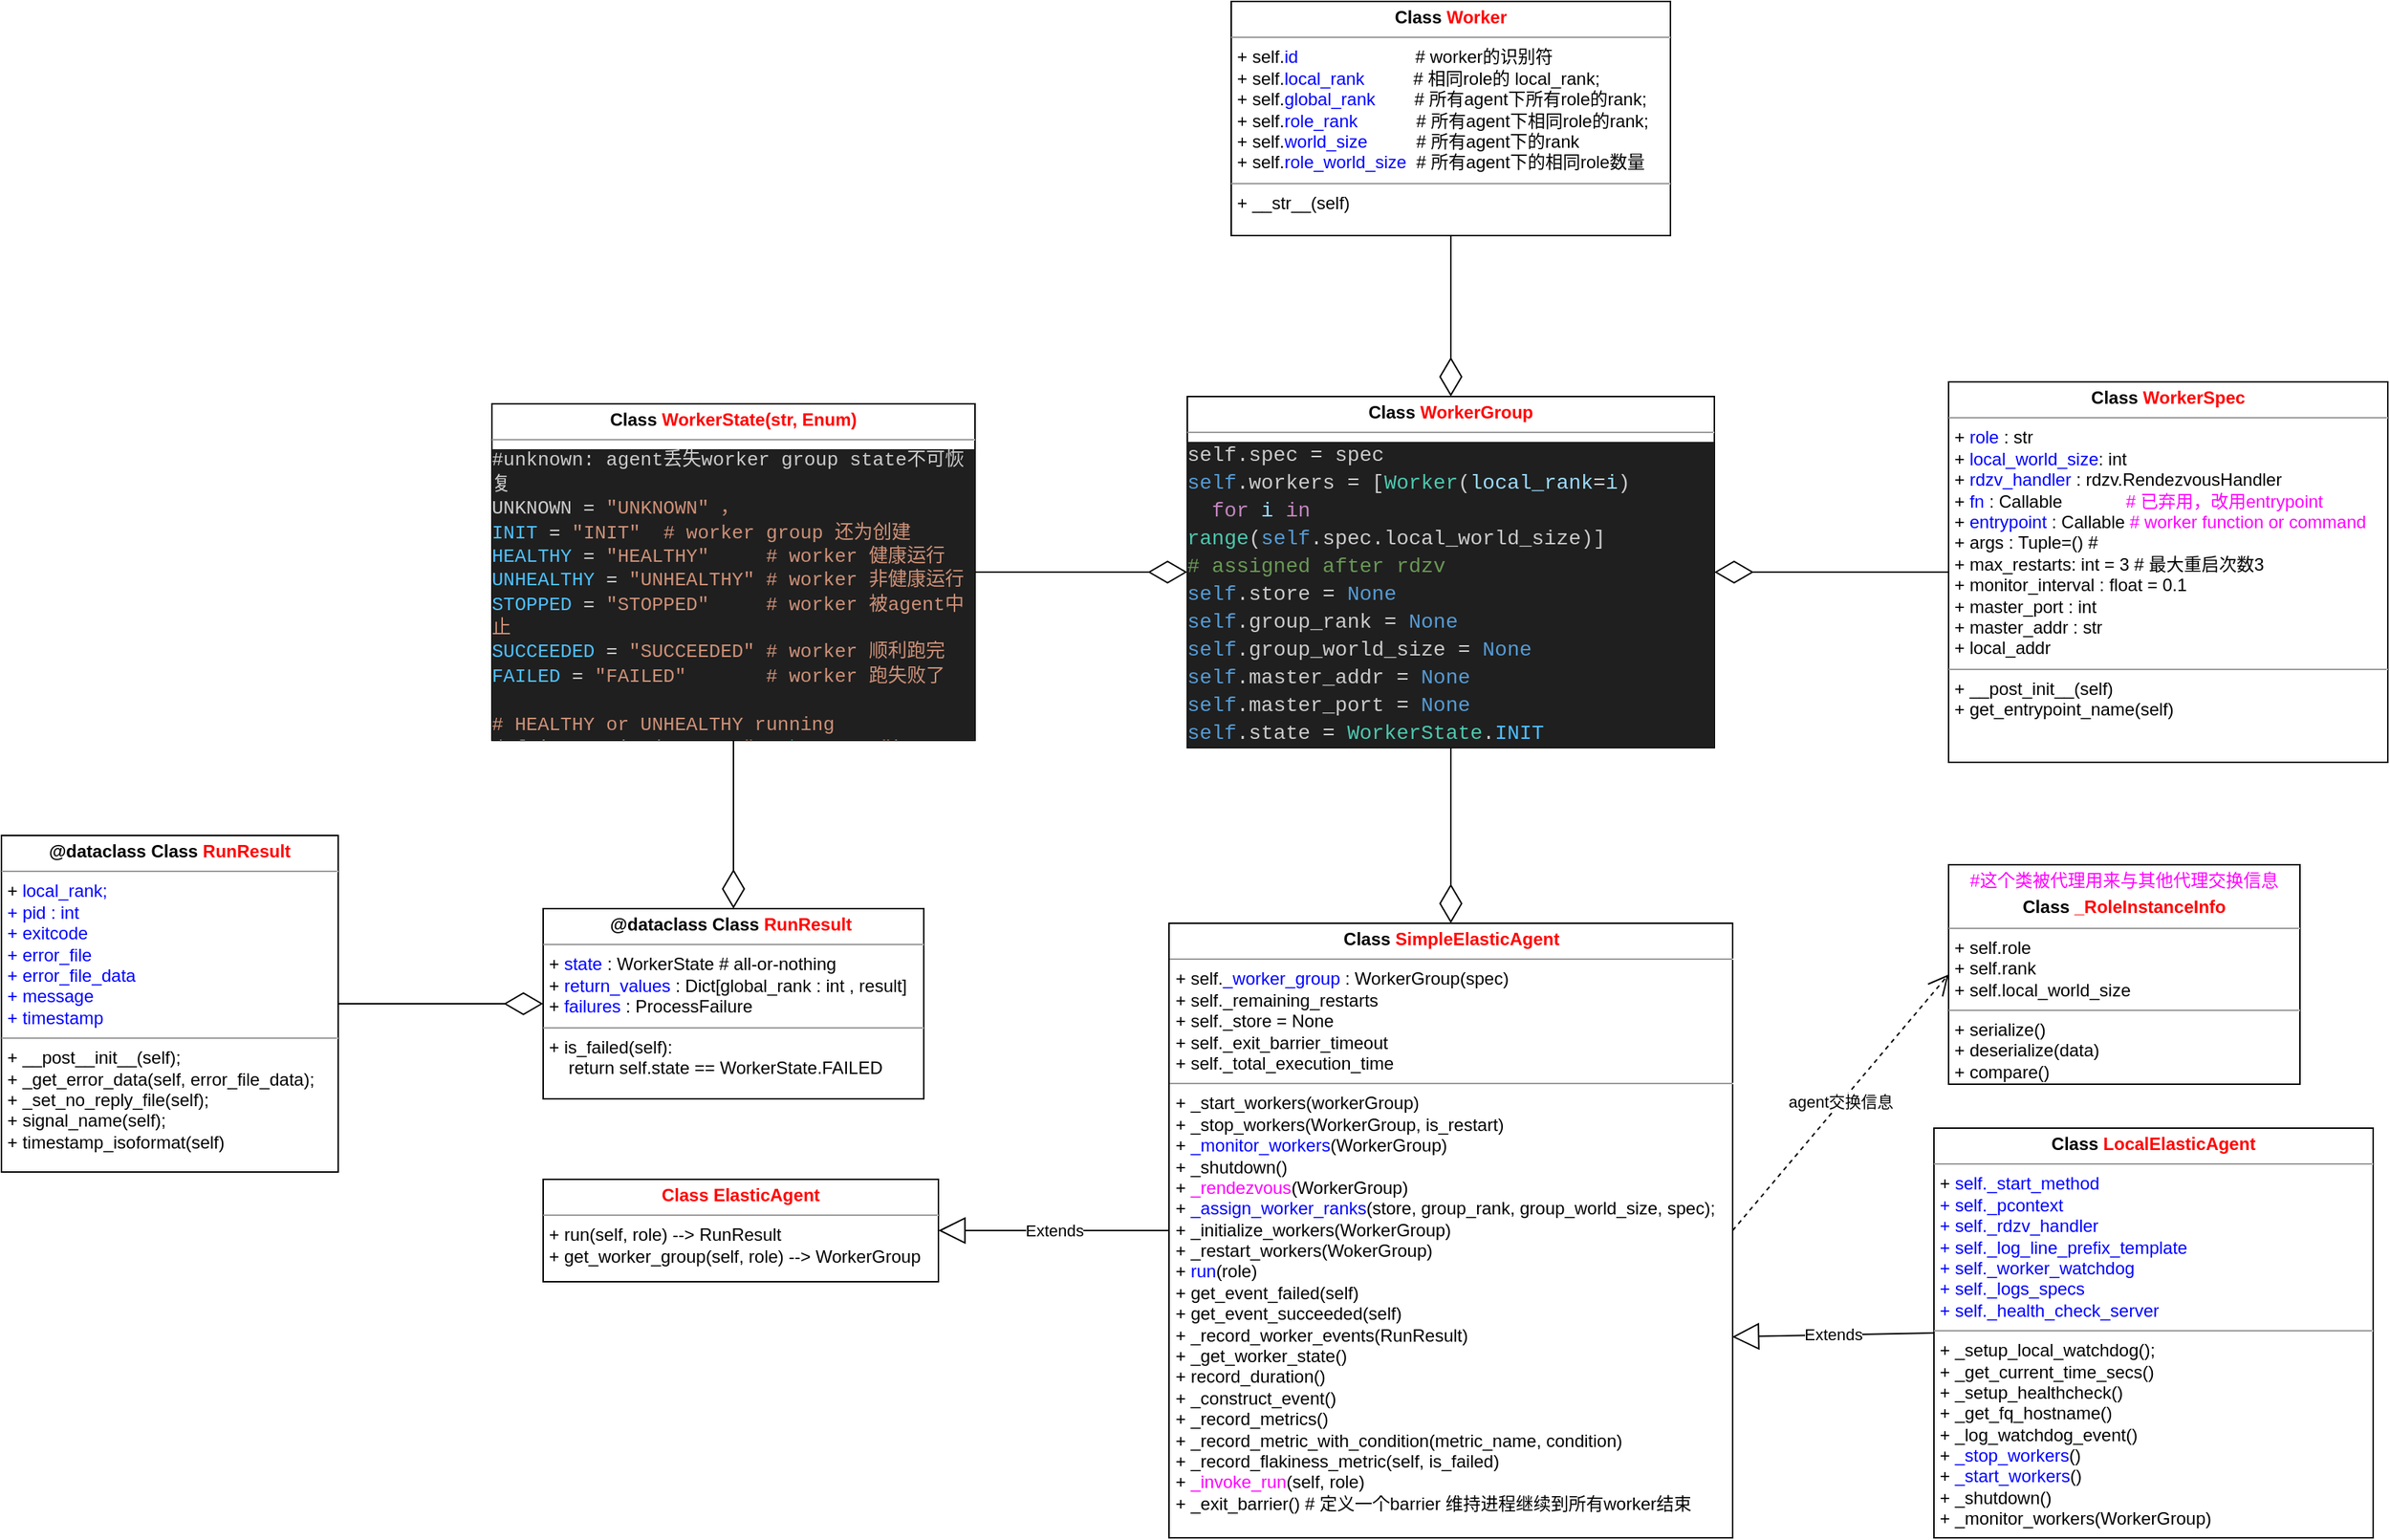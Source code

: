 <mxfile version="24.2.5" type="device">
  <diagram id="C5RBs43oDa-KdzZeNtuy" name="Page-1">
    <mxGraphModel dx="3694" dy="1100" grid="1" gridSize="10" guides="1" tooltips="1" connect="1" arrows="1" fold="1" page="1" pageScale="1" pageWidth="827" pageHeight="1169" math="0" shadow="0">
      <root>
        <mxCell id="WIyWlLk6GJQsqaUBKTNV-0" />
        <mxCell id="WIyWlLk6GJQsqaUBKTNV-1" parent="WIyWlLk6GJQsqaUBKTNV-0" />
        <mxCell id="KXYNyRjNfgEur0vX5rKK-0" value="&lt;p style=&quot;margin:0px;margin-top:4px;text-align:center;&quot;&gt;&lt;b&gt;Class &lt;font color=&quot;#ff0000&quot;&gt;Worker&lt;/font&gt;&lt;/b&gt;&lt;/p&gt;&lt;hr size=&quot;1&quot;&gt;&lt;p style=&quot;margin:0px;margin-left:4px;&quot;&gt;+ self.&lt;font color=&quot;#0000ff&quot;&gt;id&amp;nbsp; &amp;nbsp; &amp;nbsp; &amp;nbsp; &amp;nbsp; &amp;nbsp; &amp;nbsp; &amp;nbsp;&amp;nbsp;&lt;/font&gt;&amp;nbsp; &amp;nbsp; &amp;nbsp; &amp;nbsp; # worker的识别符&lt;/p&gt;&lt;p style=&quot;margin:0px;margin-left:4px;&quot;&gt;+ self.&lt;font color=&quot;#0000ff&quot;&gt;local_rank&amp;nbsp; &amp;nbsp; &amp;nbsp; &amp;nbsp; &amp;nbsp;&amp;nbsp;&lt;/font&gt;# 相同role的 local_rank;&lt;/p&gt;&lt;p style=&quot;margin:0px;margin-left:4px;&quot;&gt;+ self.&lt;font color=&quot;#0000ff&quot;&gt;global_rank&lt;/font&gt;&amp;nbsp; &amp;nbsp; &amp;nbsp; &amp;nbsp; # 所有agent下所有role的rank;&lt;/p&gt;&lt;p style=&quot;margin:0px;margin-left:4px;&quot;&gt;+ self.&lt;font color=&quot;#0000ff&quot;&gt;role_rank&amp;nbsp; &amp;nbsp; &amp;nbsp; &amp;nbsp; &amp;nbsp; &amp;nbsp;&amp;nbsp;&lt;/font&gt;# 所有agent下相同role的rank;&lt;/p&gt;&lt;p style=&quot;margin:0px;margin-left:4px;&quot;&gt;+ self.&lt;font color=&quot;#0000ff&quot;&gt;world_size&amp;nbsp; &amp;nbsp; &amp;nbsp; &amp;nbsp; &amp;nbsp;&amp;nbsp;&lt;/font&gt;# 所有agent下的rank&lt;/p&gt;&lt;p style=&quot;margin:0px;margin-left:4px;&quot;&gt;+ self.&lt;font color=&quot;#0000ff&quot;&gt;role_world_size&amp;nbsp;&amp;nbsp;&lt;/font&gt;# 所有agent下的相同role数量&lt;/p&gt;&lt;hr size=&quot;1&quot;&gt;&lt;p style=&quot;margin:0px;margin-left:4px;&quot;&gt;+ __str__(self)&lt;/p&gt;&lt;p style=&quot;margin:0px;margin-left:4px;&quot;&gt;&lt;/p&gt;" style="verticalAlign=top;align=left;overflow=fill;html=1;whiteSpace=wrap;" vertex="1" parent="WIyWlLk6GJQsqaUBKTNV-1">
          <mxGeometry x="-30" y="30" width="300" height="160" as="geometry" />
        </mxCell>
        <mxCell id="KXYNyRjNfgEur0vX5rKK-1" value="&lt;p style=&quot;margin:0px;margin-top:4px;text-align:center;&quot;&gt;&lt;b&gt;Class &lt;font color=&quot;#ff0000&quot;&gt;WorkerSpec&lt;/font&gt;&lt;/b&gt;&lt;/p&gt;&lt;hr size=&quot;1&quot;&gt;&lt;p style=&quot;margin:0px;margin-left:4px;&quot;&gt;+ &lt;font color=&quot;#0000ff&quot;&gt;role &lt;/font&gt;: str&lt;br&gt;&lt;/p&gt;&lt;p style=&quot;margin:0px;margin-left:4px;&quot;&gt;+ &lt;font color=&quot;#0000ff&quot;&gt;local_world_size&lt;/font&gt;: int&lt;/p&gt;&lt;p style=&quot;margin:0px;margin-left:4px;&quot;&gt;+ &lt;font color=&quot;#0000ff&quot;&gt;rdzv_handler &lt;/font&gt;: rdzv.RendezvousHandler&lt;/p&gt;&lt;p style=&quot;margin:0px;margin-left:4px;&quot;&gt;+ &lt;font color=&quot;#0000ff&quot;&gt;fn &lt;/font&gt;: Callable&amp;nbsp; &amp;nbsp; &amp;nbsp; &amp;nbsp; &amp;nbsp; &amp;nbsp; &amp;nbsp;&lt;font color=&quot;#ff00ff&quot;&gt;# 已弃用，改用entrypoint&lt;/font&gt;&lt;/p&gt;&lt;p style=&quot;margin:0px;margin-left:4px;&quot;&gt;+ &lt;font color=&quot;#0000ff&quot;&gt;entrypoint &lt;/font&gt;: Callable &lt;font color=&quot;#ff00ff&quot;&gt;# worker function or command&lt;/font&gt;&lt;/p&gt;&lt;p style=&quot;margin:0px;margin-left:4px;&quot;&gt;+ args : Tuple=() #&amp;nbsp;&lt;/p&gt;&lt;p style=&quot;margin:0px;margin-left:4px;&quot;&gt;+ max_restarts: int = 3 # 最大重启次数3&lt;/p&gt;&lt;p style=&quot;margin:0px;margin-left:4px;&quot;&gt;+ monitor_interval : float = 0.1&lt;/p&gt;&lt;p style=&quot;margin:0px;margin-left:4px;&quot;&gt;+ master_port : int&amp;nbsp;&lt;/p&gt;&lt;p style=&quot;margin:0px;margin-left:4px;&quot;&gt;+ master_addr : str&lt;/p&gt;&lt;p style=&quot;margin:0px;margin-left:4px;&quot;&gt;+ local_addr&lt;/p&gt;&lt;hr size=&quot;1&quot;&gt;&lt;p style=&quot;margin:0px;margin-left:4px;&quot;&gt;+ __post_init__(self)&lt;/p&gt;&lt;p style=&quot;margin:0px;margin-left:4px;&quot;&gt;+ get_entrypoint_name(self)&lt;/p&gt;&lt;p style=&quot;margin:0px;margin-left:4px;&quot;&gt;&lt;/p&gt;" style="verticalAlign=top;align=left;overflow=fill;html=1;whiteSpace=wrap;" vertex="1" parent="WIyWlLk6GJQsqaUBKTNV-1">
          <mxGeometry x="460" y="290" width="300" height="260" as="geometry" />
        </mxCell>
        <mxCell id="KXYNyRjNfgEur0vX5rKK-2" value="&lt;p style=&quot;margin:0px;margin-top:4px;text-align:center;&quot;&gt;&lt;b&gt;Class &lt;font color=&quot;#ff0000&quot;&gt;WorkerState(str, Enum)&lt;/font&gt;&lt;/b&gt;&lt;/p&gt;&lt;hr size=&quot;1&quot;&gt;&lt;div style=&quot;color: rgb(204, 204, 204); background-color: rgb(31, 31, 31); font-family: Consolas, &amp;quot;Courier New&amp;quot;, monospace; font-size: 13px; line-height: 126%;&quot;&gt;&lt;div style=&quot;line-height: 126%;&quot;&gt;#unknown: agent丢失worker group state不可恢复&lt;/div&gt;&lt;div style=&quot;line-height: 126%;&quot;&gt;UNKNOWN &lt;span style=&quot;color: #d4d4d4;&quot;&gt;=&lt;/span&gt; &lt;span style=&quot;color: #ce9178;&quot;&gt;&quot;UNKNOWN&quot; ，&amp;nbsp;&lt;/span&gt;&lt;/div&gt;&lt;div style=&quot;line-height: 126%;&quot;&gt;&lt;span style=&quot;color: #4fc1ff;&quot;&gt;INIT&lt;/span&gt; &lt;span style=&quot;color: #d4d4d4;&quot;&gt;=&lt;/span&gt; &lt;span style=&quot;color: #ce9178;&quot;&gt;&quot;INIT&quot;&amp;nbsp; # worker group 还为创建&lt;/span&gt;&lt;/div&gt;&lt;div style=&quot;line-height: 126%;&quot;&gt;&lt;span style=&quot;color: #4fc1ff;&quot;&gt;HEALTHY&lt;/span&gt; &lt;span style=&quot;color: #d4d4d4;&quot;&gt;=&lt;/span&gt; &lt;span style=&quot;color: #ce9178;&quot;&gt;&quot;HEALTHY&quot;&amp;nbsp; &amp;nbsp; &amp;nbsp;# worker 健康运行&lt;/span&gt;&lt;/div&gt;&lt;div style=&quot;line-height: 126%;&quot;&gt;&lt;/div&gt;&lt;div style=&quot;line-height: 126%;&quot;&gt;&lt;span style=&quot;color: #4fc1ff;&quot;&gt;UNHEALTHY&lt;/span&gt; &lt;span style=&quot;color: #d4d4d4;&quot;&gt;=&lt;/span&gt; &lt;span style=&quot;color: #ce9178;&quot;&gt;&quot;UNHEALTHY&quot; # worker 非健康运行&lt;/span&gt;&lt;/div&gt;&lt;div style=&quot;line-height: 126%;&quot;&gt;&lt;span style=&quot;color: #4fc1ff;&quot;&gt;STOPPED&lt;/span&gt; &lt;span style=&quot;color: #d4d4d4;&quot;&gt;=&lt;/span&gt; &lt;span style=&quot;color: #ce9178;&quot;&gt;&quot;STOPPED&quot;&amp;nbsp; &amp;nbsp; &amp;nbsp;# worker 被agent中止&lt;/span&gt;&lt;/div&gt;&lt;div style=&quot;line-height: 126%;&quot;&gt;&lt;span style=&quot;color: #4fc1ff;&quot;&gt;SUCCEEDED&lt;/span&gt; &lt;span style=&quot;color: #d4d4d4;&quot;&gt;=&lt;/span&gt; &lt;span style=&quot;color: #ce9178;&quot;&gt;&quot;SUCCEEDED&quot; # worker 顺利跑完&lt;/span&gt;&lt;/div&gt;&lt;div style=&quot;line-height: 126%;&quot;&gt;&lt;span style=&quot;color: #4fc1ff;&quot;&gt;FAILED&lt;/span&gt; &lt;span style=&quot;color: #d4d4d4;&quot;&gt;=&lt;/span&gt; &lt;span style=&quot;color: #ce9178;&quot;&gt;&quot;FAILED&quot;&amp;nbsp; &amp;nbsp; &amp;nbsp; &amp;nbsp;# worker 跑失败了&lt;/span&gt;&lt;/div&gt;&lt;div style=&quot;line-height: 126%;&quot;&gt;&lt;span style=&quot;color: #ce9178;&quot;&gt;&lt;br&gt;&lt;/span&gt;&lt;/div&gt;&lt;div style=&quot;line-height: 126%;&quot;&gt;&lt;span style=&quot;color: #ce9178;&quot;&gt;# HEALTHY or UNHEALTHY running&lt;/span&gt;&lt;/div&gt;&lt;div style=&quot;line-height: 126%;&quot;&gt;&lt;div style=&quot;line-height: 126%;&quot;&gt;def &lt;span style=&quot;color: #dcdcaa;&quot;&gt;is_running&lt;/span&gt;(&lt;span style=&quot;color: #9cdcfe;&quot;&gt;state&lt;/span&gt;: &lt;span style=&quot;color: #ce9178;&quot;&gt;&quot;&lt;/span&gt;&lt;span style=&quot;color: #4ec9b0;&quot;&gt;WorkerState&lt;/span&gt;&lt;span style=&quot;color: #ce9178;&quot;&gt;&quot;&lt;/span&gt;) :&amp;nbsp; &amp;nbsp;&lt;/div&gt;&lt;/div&gt;&lt;div style=&quot;line-height: 19px;&quot;&gt;&lt;/div&gt;&lt;/div&gt;&lt;p style=&quot;margin:0px;margin-left:4px;&quot;&gt;&lt;/p&gt;&lt;p style=&quot;margin:0px;margin-left:4px;&quot;&gt;&lt;/p&gt;" style="verticalAlign=top;align=left;overflow=fill;html=1;whiteSpace=wrap;" vertex="1" parent="WIyWlLk6GJQsqaUBKTNV-1">
          <mxGeometry x="-535" y="305" width="330" height="230" as="geometry" />
        </mxCell>
        <mxCell id="KXYNyRjNfgEur0vX5rKK-3" value="&lt;p style=&quot;margin:0px;margin-top:4px;text-align:center;&quot;&gt;&lt;b&gt;Class &lt;font color=&quot;#ff0000&quot;&gt;WorkerGroup&lt;/font&gt;&lt;/b&gt;&lt;/p&gt;&lt;hr size=&quot;1&quot;&gt;&lt;div style=&quot;color: rgb(204, 204, 204); background-color: rgb(31, 31, 31); font-family: Consolas, &amp;quot;Courier New&amp;quot;, monospace; font-size: 14px; line-height: 19px;&quot;&gt;&lt;div&gt;self.spec &lt;span style=&quot;color: #d4d4d4;&quot;&gt;=&lt;/span&gt; spec&lt;/div&gt;&lt;div&gt;&lt;span style=&quot;color: #569cd6;&quot;&gt;self&lt;/span&gt;.workers &lt;span style=&quot;color: #d4d4d4;&quot;&gt;=&lt;/span&gt; [&lt;span style=&quot;color: #4ec9b0;&quot;&gt;Worker&lt;/span&gt;(&lt;span style=&quot;color: #9cdcfe;&quot;&gt;local_rank&lt;/span&gt;&lt;span style=&quot;color: #d4d4d4;&quot;&gt;=&lt;/span&gt;&lt;span style=&quot;color: #9cdcfe;&quot;&gt;i&lt;/span&gt;)&amp;nbsp;&lt;/div&gt;&lt;div&gt;&lt;span style=&quot;color: #c586c0;&quot;&gt;&amp;nbsp; for&lt;/span&gt; &lt;span style=&quot;color: #9cdcfe;&quot;&gt;i&lt;/span&gt; &lt;span style=&quot;color: #c586c0;&quot;&gt;in&lt;/span&gt; &lt;span style=&quot;color: #4ec9b0;&quot;&gt;range&lt;/span&gt;(&lt;span style=&quot;color: #569cd6;&quot;&gt;self&lt;/span&gt;.spec.local_world_size)]&lt;/div&gt;&lt;div&gt;&lt;span style=&quot;color: #6a9955;&quot;&gt;# assigned after rdzv&lt;/span&gt;&lt;/div&gt;&lt;div&gt;&lt;span style=&quot;color: #569cd6;&quot;&gt;self&lt;/span&gt;.store &lt;span style=&quot;color: #d4d4d4;&quot;&gt;=&lt;/span&gt; &lt;span style=&quot;color: #569cd6;&quot;&gt;None&lt;/span&gt;&lt;/div&gt;&lt;div&gt;&lt;span style=&quot;color: #569cd6;&quot;&gt;self&lt;/span&gt;.group_rank &lt;span style=&quot;color: #d4d4d4;&quot;&gt;=&lt;/span&gt; &lt;span style=&quot;color: #569cd6;&quot;&gt;None&lt;/span&gt;&lt;/div&gt;&lt;div&gt;&lt;span style=&quot;color: #569cd6;&quot;&gt;self&lt;/span&gt;.group_world_size &lt;span style=&quot;color: #d4d4d4;&quot;&gt;=&lt;/span&gt; &lt;span style=&quot;color: #569cd6;&quot;&gt;None&lt;/span&gt;&lt;/div&gt;&lt;div&gt;&lt;span style=&quot;color: #569cd6;&quot;&gt;self&lt;/span&gt;.master_addr &lt;span style=&quot;color: #d4d4d4;&quot;&gt;=&lt;/span&gt; &lt;span style=&quot;color: #569cd6;&quot;&gt;None&lt;/span&gt;&lt;/div&gt;&lt;div&gt;&lt;span style=&quot;color: #569cd6;&quot;&gt;self&lt;/span&gt;.master_port &lt;span style=&quot;color: #d4d4d4;&quot;&gt;=&lt;/span&gt; &lt;span style=&quot;color: #569cd6;&quot;&gt;None&lt;/span&gt;&lt;/div&gt;&lt;div&gt;&lt;span style=&quot;color: #569cd6;&quot;&gt;self&lt;/span&gt;.state &lt;span style=&quot;color: #d4d4d4;&quot;&gt;=&lt;/span&gt; &lt;span style=&quot;color: #4ec9b0;&quot;&gt;WorkerState&lt;/span&gt;.&lt;span style=&quot;color: #4fc1ff;&quot;&gt;INIT&lt;/span&gt;&lt;/div&gt;&lt;/div&gt;&lt;p style=&quot;margin:0px;margin-left:4px;&quot;&gt;&lt;/p&gt;&lt;p style=&quot;margin:0px;margin-left:4px;&quot;&gt;&lt;/p&gt;" style="verticalAlign=top;align=left;overflow=fill;html=1;whiteSpace=wrap;" vertex="1" parent="WIyWlLk6GJQsqaUBKTNV-1">
          <mxGeometry x="-60" y="300" width="360" height="240" as="geometry" />
        </mxCell>
        <mxCell id="KXYNyRjNfgEur0vX5rKK-4" value="" style="endArrow=diamondThin;endFill=0;endSize=24;html=1;rounded=0;exitX=0;exitY=0.5;exitDx=0;exitDy=0;entryX=1;entryY=0.5;entryDx=0;entryDy=0;" edge="1" parent="WIyWlLk6GJQsqaUBKTNV-1" source="KXYNyRjNfgEur0vX5rKK-1" target="KXYNyRjNfgEur0vX5rKK-3">
          <mxGeometry width="160" relative="1" as="geometry">
            <mxPoint x="470" y="170" as="sourcePoint" />
            <mxPoint x="630" y="170" as="targetPoint" />
          </mxGeometry>
        </mxCell>
        <mxCell id="KXYNyRjNfgEur0vX5rKK-5" value="" style="endArrow=diamondThin;endFill=0;endSize=24;html=1;rounded=0;exitX=0.5;exitY=1;exitDx=0;exitDy=0;entryX=0.5;entryY=0;entryDx=0;entryDy=0;" edge="1" parent="WIyWlLk6GJQsqaUBKTNV-1" source="KXYNyRjNfgEur0vX5rKK-0" target="KXYNyRjNfgEur0vX5rKK-3">
          <mxGeometry width="160" relative="1" as="geometry">
            <mxPoint x="170" y="220" as="sourcePoint" />
            <mxPoint x="330" y="220" as="targetPoint" />
          </mxGeometry>
        </mxCell>
        <mxCell id="KXYNyRjNfgEur0vX5rKK-6" value="" style="endArrow=diamondThin;endFill=0;endSize=24;html=1;rounded=0;exitX=1;exitY=0.5;exitDx=0;exitDy=0;entryX=0;entryY=0.5;entryDx=0;entryDy=0;" edge="1" parent="WIyWlLk6GJQsqaUBKTNV-1" source="KXYNyRjNfgEur0vX5rKK-2" target="KXYNyRjNfgEur0vX5rKK-3">
          <mxGeometry width="160" relative="1" as="geometry">
            <mxPoint x="-210" y="450" as="sourcePoint" />
            <mxPoint x="-50" y="450" as="targetPoint" />
          </mxGeometry>
        </mxCell>
        <mxCell id="KXYNyRjNfgEur0vX5rKK-7" value="&lt;p style=&quot;margin:0px;margin-top:4px;text-align:center;&quot;&gt;&lt;font color=&quot;#ff00ff&quot;&gt;#这个类被代理用来与其他代理交换信息&lt;/font&gt;&lt;/p&gt;&lt;p style=&quot;margin:0px;margin-top:4px;text-align:center;&quot;&gt;&lt;b&gt;Class &lt;font color=&quot;#ff0000&quot;&gt;_RoleInstanceInfo&lt;/font&gt;&lt;/b&gt;&lt;/p&gt;&lt;hr size=&quot;1&quot;&gt;&lt;p style=&quot;margin:0px;margin-left:4px;&quot;&gt;+ self.role&lt;br&gt;&lt;/p&gt;&lt;p style=&quot;margin:0px;margin-left:4px;&quot;&gt;+ self.rank&lt;/p&gt;&lt;p style=&quot;margin:0px;margin-left:4px;&quot;&gt;+ self.local_world_size&lt;/p&gt;&lt;hr size=&quot;1&quot;&gt;&lt;p style=&quot;margin:0px;margin-left:4px;&quot;&gt;+ serialize()&lt;/p&gt;&lt;p style=&quot;margin:0px;margin-left:4px;&quot;&gt;+ deserialize(data)&lt;/p&gt;&lt;p style=&quot;margin:0px;margin-left:4px;&quot;&gt;+ compare()&lt;/p&gt;&lt;p style=&quot;margin:0px;margin-left:4px;&quot;&gt;+ find_role_boundaries()&lt;/p&gt;&lt;p style=&quot;margin:0px;margin-left:4px;&quot;&gt;&lt;/p&gt;" style="verticalAlign=top;align=left;overflow=fill;html=1;whiteSpace=wrap;" vertex="1" parent="WIyWlLk6GJQsqaUBKTNV-1">
          <mxGeometry x="460" y="620" width="240" height="150" as="geometry" />
        </mxCell>
        <mxCell id="KXYNyRjNfgEur0vX5rKK-8" value="&lt;p style=&quot;margin:0px;margin-top:4px;text-align:center;&quot;&gt;&lt;b&gt;@dataclass Class &lt;font color=&quot;#ff0000&quot;&gt;RunResult&amp;nbsp;&lt;/font&gt;&lt;/b&gt;&lt;/p&gt;&lt;hr size=&quot;1&quot;&gt;&lt;p style=&quot;margin:0px;margin-left:4px;&quot;&gt;+ &lt;font color=&quot;#0000ff&quot;&gt;state &lt;/font&gt;: WorkerState # all-or-nothing&lt;font color=&quot;#0000ff&quot;&gt;&lt;br&gt;&lt;/font&gt;&lt;/p&gt;&lt;p style=&quot;margin:0px;margin-left:4px;&quot;&gt;+ &lt;font color=&quot;#0000ff&quot;&gt;return_values &lt;/font&gt;: Dict[global_rank : int , result]&lt;/p&gt;&lt;p style=&quot;margin:0px;margin-left:4px;&quot;&gt;+ &lt;font color=&quot;#0000ff&quot;&gt;failures &lt;/font&gt;: ProcessFailure&amp;nbsp;&lt;/p&gt;&lt;hr size=&quot;1&quot;&gt;&lt;p style=&quot;margin:0px;margin-left:4px;&quot;&gt;+ is_failed(self):&lt;/p&gt;&lt;p style=&quot;margin:0px;margin-left:4px;&quot;&gt;&amp;nbsp; &amp;nbsp; return self.state == WorkerState.FAILED&lt;/p&gt;&lt;p style=&quot;margin:0px;margin-left:4px;&quot;&gt;&lt;/p&gt;" style="verticalAlign=top;align=left;overflow=fill;html=1;whiteSpace=wrap;" vertex="1" parent="WIyWlLk6GJQsqaUBKTNV-1">
          <mxGeometry x="-500" y="650" width="260" height="130" as="geometry" />
        </mxCell>
        <mxCell id="KXYNyRjNfgEur0vX5rKK-9" value="" style="endArrow=diamondThin;endFill=0;endSize=24;html=1;rounded=0;exitX=0.5;exitY=1;exitDx=0;exitDy=0;" edge="1" parent="WIyWlLk6GJQsqaUBKTNV-1" source="KXYNyRjNfgEur0vX5rKK-2" target="KXYNyRjNfgEur0vX5rKK-8">
          <mxGeometry width="160" relative="1" as="geometry">
            <mxPoint x="-350" y="600" as="sourcePoint" />
            <mxPoint x="-190" y="600" as="targetPoint" />
          </mxGeometry>
        </mxCell>
        <mxCell id="KXYNyRjNfgEur0vX5rKK-10" value="&lt;p style=&quot;margin:0px;margin-top:4px;text-align:center;&quot;&gt;&lt;b&gt;@dataclass Class &lt;font color=&quot;#ff0000&quot;&gt;RunResult&lt;/font&gt;&lt;/b&gt;&lt;/p&gt;&lt;hr size=&quot;1&quot;&gt;&lt;p style=&quot;margin:0px;margin-left:4px;&quot;&gt;+ &lt;font color=&quot;#0000ff&quot;&gt;local_rank;&lt;/font&gt;&lt;br&gt;&lt;/p&gt;&lt;p style=&quot;margin:0px;margin-left:4px;&quot;&gt;&lt;font color=&quot;#0000ff&quot;&gt;+ pid : int&lt;/font&gt;&lt;/p&gt;&lt;p style=&quot;margin:0px;margin-left:4px;&quot;&gt;&lt;font color=&quot;#0000ff&quot;&gt;+ exitcode&lt;/font&gt;&lt;/p&gt;&lt;p style=&quot;margin:0px;margin-left:4px;&quot;&gt;&lt;font color=&quot;#0000ff&quot;&gt;+ error_file&lt;/font&gt;&lt;/p&gt;&lt;p style=&quot;margin:0px;margin-left:4px;&quot;&gt;&lt;font color=&quot;#0000ff&quot;&gt;+ error_file_data&lt;/font&gt;&lt;/p&gt;&lt;p style=&quot;margin:0px;margin-left:4px;&quot;&gt;&lt;font color=&quot;#0000ff&quot;&gt;+ message&lt;/font&gt;&lt;/p&gt;&lt;p style=&quot;margin:0px;margin-left:4px;&quot;&gt;&lt;font color=&quot;#0000ff&quot;&gt;+ timestamp&lt;/font&gt;&lt;/p&gt;&lt;hr size=&quot;1&quot;&gt;&lt;p style=&quot;margin:0px;margin-left:4px;&quot;&gt;+ __post__init__(self);&lt;/p&gt;&lt;p style=&quot;margin:0px;margin-left:4px;&quot;&gt;+ _get_error_data(self, error_file_data);&lt;/p&gt;&lt;p style=&quot;margin:0px;margin-left:4px;&quot;&gt;+ _set_no_reply_file(self);&lt;/p&gt;&lt;p style=&quot;margin:0px;margin-left:4px;&quot;&gt;+ signal_name(self);&lt;/p&gt;&lt;p style=&quot;margin:0px;margin-left:4px;&quot;&gt;+ timestamp_isoformat(self)&lt;/p&gt;&lt;p style=&quot;margin:0px;margin-left:4px;&quot;&gt;&lt;/p&gt;" style="verticalAlign=top;align=left;overflow=fill;html=1;whiteSpace=wrap;" vertex="1" parent="WIyWlLk6GJQsqaUBKTNV-1">
          <mxGeometry x="-870" y="600" width="230" height="230" as="geometry" />
        </mxCell>
        <mxCell id="KXYNyRjNfgEur0vX5rKK-11" value="" style="endArrow=diamondThin;endFill=0;endSize=24;html=1;rounded=0;exitX=1;exitY=0.5;exitDx=0;exitDy=0;entryX=0;entryY=0.5;entryDx=0;entryDy=0;" edge="1" parent="WIyWlLk6GJQsqaUBKTNV-1" source="KXYNyRjNfgEur0vX5rKK-10" target="KXYNyRjNfgEur0vX5rKK-8">
          <mxGeometry width="160" relative="1" as="geometry">
            <mxPoint x="-630" y="730" as="sourcePoint" />
            <mxPoint x="-470" y="730" as="targetPoint" />
          </mxGeometry>
        </mxCell>
        <mxCell id="KXYNyRjNfgEur0vX5rKK-12" value="&lt;p style=&quot;margin:0px;margin-top:4px;text-align:center;&quot;&gt;&lt;b&gt;Class &lt;font color=&quot;#ff0000&quot;&gt;SimpleElasticAgent&lt;/font&gt;&lt;/b&gt;&lt;/p&gt;&lt;hr size=&quot;1&quot;&gt;&lt;p style=&quot;margin:0px;margin-left:4px;&quot;&gt;+ self.&lt;font color=&quot;#0000ff&quot;&gt;_worker_group &lt;/font&gt;: WorkerGroup(spec)&lt;font color=&quot;#0000ff&quot;&gt;&lt;br&gt;&lt;/font&gt;&lt;/p&gt;&lt;p style=&quot;margin:0px;margin-left:4px;&quot;&gt;+ self._remaining_restarts&lt;/p&gt;&lt;p style=&quot;margin:0px;margin-left:4px;&quot;&gt;+ self._store = None&lt;/p&gt;&lt;p style=&quot;margin:0px;margin-left:4px;&quot;&gt;+ self._exit_barrier_timeout&lt;/p&gt;&lt;p style=&quot;margin:0px;margin-left:4px;&quot;&gt;+ self._total_execution_time&lt;/p&gt;&lt;hr size=&quot;1&quot;&gt;&lt;p style=&quot;margin:0px;margin-left:4px;&quot;&gt;+ _start_workers(workerGroup)&lt;/p&gt;&lt;p style=&quot;margin:0px;margin-left:4px;&quot;&gt;+ _stop_workers(WorkerGroup, is_restart)&lt;/p&gt;&lt;p style=&quot;margin:0px;margin-left:4px;&quot;&gt;+ &lt;font color=&quot;#0000ff&quot;&gt;_monitor_workers&lt;/font&gt;(WorkerGroup)&lt;/p&gt;&lt;p style=&quot;margin:0px;margin-left:4px;&quot;&gt;+ _shutdown()&lt;/p&gt;&lt;p style=&quot;margin:0px;margin-left:4px;&quot;&gt;+ &lt;font color=&quot;#ff00ff&quot;&gt;_rendezvous&lt;/font&gt;(WorkerGroup)&lt;/p&gt;&lt;p style=&quot;margin:0px;margin-left:4px;&quot;&gt;+ &lt;font color=&quot;#0000ff&quot;&gt;_assign_worker_ranks&lt;/font&gt;(store, group_rank, group_world_size, spec);&lt;/p&gt;&lt;p style=&quot;margin:0px;margin-left:4px;&quot;&gt;+ _initialize_workers(WorkerGroup)&lt;/p&gt;&lt;p style=&quot;margin:0px;margin-left:4px;&quot;&gt;+ _restart_workers(WokerGroup)&lt;/p&gt;&lt;p style=&quot;margin:0px;margin-left:4px;&quot;&gt;+ &lt;font color=&quot;#0000ff&quot;&gt;run&lt;/font&gt;(role)&lt;/p&gt;&lt;p style=&quot;margin:0px;margin-left:4px;&quot;&gt;+ get_event_failed(self)&lt;/p&gt;&lt;p style=&quot;margin:0px;margin-left:4px;&quot;&gt;+ get_event_succeeded(self)&lt;/p&gt;&lt;p style=&quot;margin:0px;margin-left:4px;&quot;&gt;+ _record_worker_events(RunResult)&lt;/p&gt;&lt;p style=&quot;margin:0px;margin-left:4px;&quot;&gt;+ _get_worker_state()&lt;/p&gt;&lt;p style=&quot;margin:0px;margin-left:4px;&quot;&gt;+ record_duration()&lt;/p&gt;&lt;p style=&quot;margin:0px;margin-left:4px;&quot;&gt;+ _construct_event()&lt;/p&gt;&lt;p style=&quot;margin:0px;margin-left:4px;&quot;&gt;+ _record_metrics()&lt;/p&gt;&lt;p style=&quot;margin:0px;margin-left:4px;&quot;&gt;+ _record_metric_with_condition(metric_name, condition)&lt;/p&gt;&lt;p style=&quot;margin:0px;margin-left:4px;&quot;&gt;+ _record_flakiness_metric(self, is_failed)&lt;/p&gt;&lt;p style=&quot;margin:0px;margin-left:4px;&quot;&gt;+ &lt;font color=&quot;#ff00ff&quot;&gt;_invoke_run&lt;/font&gt;(self, role)&lt;/p&gt;&lt;p style=&quot;margin:0px;margin-left:4px;&quot;&gt;+ _exit_barrier() # 定义一个barrier 维持进程继续到所有worker结束&lt;/p&gt;&lt;p style=&quot;margin:0px;margin-left:4px;&quot;&gt;&lt;/p&gt;" style="verticalAlign=top;align=left;overflow=fill;html=1;whiteSpace=wrap;" vertex="1" parent="WIyWlLk6GJQsqaUBKTNV-1">
          <mxGeometry x="-72.5" y="660" width="385" height="420" as="geometry" />
        </mxCell>
        <mxCell id="KXYNyRjNfgEur0vX5rKK-13" value="" style="endArrow=diamondThin;endFill=0;endSize=24;html=1;rounded=0;exitX=0.5;exitY=1;exitDx=0;exitDy=0;entryX=0.5;entryY=0;entryDx=0;entryDy=0;" edge="1" parent="WIyWlLk6GJQsqaUBKTNV-1" source="KXYNyRjNfgEur0vX5rKK-3" target="KXYNyRjNfgEur0vX5rKK-12">
          <mxGeometry width="160" relative="1" as="geometry">
            <mxPoint x="220" y="610" as="sourcePoint" />
            <mxPoint x="380" y="610" as="targetPoint" />
          </mxGeometry>
        </mxCell>
        <mxCell id="KXYNyRjNfgEur0vX5rKK-14" value="&lt;p style=&quot;margin:0px;margin-top:4px;text-align:center;&quot;&gt;&lt;b&gt;&lt;font color=&quot;#ff0000&quot;&gt;&amp;nbsp;Class ElasticAgent&amp;nbsp;&lt;/font&gt;&lt;/b&gt;&lt;/p&gt;&lt;hr size=&quot;1&quot;&gt;&lt;p style=&quot;margin:0px;margin-left:4px;&quot;&gt;+ run(self, role) --&amp;gt; RunResult&lt;/p&gt;&lt;p style=&quot;margin:0px;margin-left:4px;&quot;&gt;+ get_worker_group(self, role) --&amp;gt; WorkerGroup&lt;/p&gt;&lt;p style=&quot;margin:0px;margin-left:4px;&quot;&gt;&lt;/p&gt;" style="verticalAlign=top;align=left;overflow=fill;html=1;whiteSpace=wrap;" vertex="1" parent="WIyWlLk6GJQsqaUBKTNV-1">
          <mxGeometry x="-500" y="835" width="270" height="70" as="geometry" />
        </mxCell>
        <mxCell id="KXYNyRjNfgEur0vX5rKK-15" value="Extends" style="endArrow=block;endSize=16;endFill=0;html=1;rounded=0;exitX=0;exitY=0.5;exitDx=0;exitDy=0;entryX=1;entryY=0.5;entryDx=0;entryDy=0;" edge="1" parent="WIyWlLk6GJQsqaUBKTNV-1" source="KXYNyRjNfgEur0vX5rKK-12" target="KXYNyRjNfgEur0vX5rKK-14">
          <mxGeometry width="160" relative="1" as="geometry">
            <mxPoint x="-310" y="830" as="sourcePoint" />
            <mxPoint x="-150" y="830" as="targetPoint" />
          </mxGeometry>
        </mxCell>
        <mxCell id="KXYNyRjNfgEur0vX5rKK-16" value="&lt;p style=&quot;margin:0px;margin-top:4px;text-align:center;&quot;&gt;&lt;b&gt;Class &lt;font color=&quot;#ff0000&quot;&gt;LocalElasticAgent&lt;/font&gt;&lt;/b&gt;&lt;/p&gt;&lt;hr size=&quot;1&quot;&gt;&lt;p style=&quot;margin:0px;margin-left:4px;&quot;&gt;+ &lt;font color=&quot;#0000ff&quot;&gt;self._start_method&lt;/font&gt;&lt;br&gt;&lt;/p&gt;&lt;p style=&quot;margin:0px;margin-left:4px;&quot;&gt;&lt;font color=&quot;#0000ff&quot;&gt;+ self._pcontext&lt;/font&gt;&lt;/p&gt;&lt;p style=&quot;margin:0px;margin-left:4px;&quot;&gt;&lt;font color=&quot;#0000ff&quot;&gt;+ self._rdzv_handler&lt;/font&gt;&lt;/p&gt;&lt;p style=&quot;margin:0px;margin-left:4px;&quot;&gt;&lt;font color=&quot;#0000ff&quot;&gt;+ self._log_line_prefix_template&lt;/font&gt;&lt;/p&gt;&lt;p style=&quot;margin:0px;margin-left:4px;&quot;&gt;&lt;font color=&quot;#0000ff&quot;&gt;+ self._worker_watchdog&lt;/font&gt;&lt;/p&gt;&lt;p style=&quot;margin:0px;margin-left:4px;&quot;&gt;&lt;font color=&quot;#0000ff&quot;&gt;+ self._logs_specs&lt;/font&gt;&lt;/p&gt;&lt;p style=&quot;margin:0px;margin-left:4px;&quot;&gt;&lt;font color=&quot;#0000ff&quot;&gt;+ self._health_check_server&lt;/font&gt;&lt;/p&gt;&lt;hr size=&quot;1&quot;&gt;&lt;p style=&quot;margin:0px;margin-left:4px;&quot;&gt;+ _setup_local_watchdog();&lt;/p&gt;&lt;p style=&quot;margin:0px;margin-left:4px;&quot;&gt;+ _get_current_time_secs()&lt;/p&gt;&lt;p style=&quot;margin:0px;margin-left:4px;&quot;&gt;+ _setup_healthcheck()&lt;/p&gt;&lt;p style=&quot;margin:0px;margin-left:4px;&quot;&gt;+ _get_fq_hostname()&lt;/p&gt;&lt;p style=&quot;margin:0px;margin-left:4px;&quot;&gt;+ _log_watchdog_event()&lt;/p&gt;&lt;p style=&quot;margin:0px;margin-left:4px;&quot;&gt;+ &lt;font color=&quot;#0000ff&quot;&gt;_stop_workers&lt;/font&gt;()&lt;/p&gt;&lt;p style=&quot;margin:0px;margin-left:4px;&quot;&gt;+ &lt;font color=&quot;#0000ff&quot;&gt;_start_workers&lt;/font&gt;()&lt;/p&gt;&lt;p style=&quot;margin:0px;margin-left:4px;&quot;&gt;+ _shutdown()&lt;/p&gt;&lt;p style=&quot;margin:0px;margin-left:4px;&quot;&gt;+ _monitor_workers(WorkerGroup)&lt;/p&gt;&lt;p style=&quot;margin:0px;margin-left:4px;&quot;&gt;&lt;/p&gt;" style="verticalAlign=top;align=left;overflow=fill;html=1;whiteSpace=wrap;" vertex="1" parent="WIyWlLk6GJQsqaUBKTNV-1">
          <mxGeometry x="450" y="800" width="300" height="280" as="geometry" />
        </mxCell>
        <mxCell id="KXYNyRjNfgEur0vX5rKK-17" value="Extends" style="endArrow=block;endSize=16;endFill=0;html=1;rounded=0;exitX=0;exitY=0.5;exitDx=0;exitDy=0;entryX=0.999;entryY=0.673;entryDx=0;entryDy=0;entryPerimeter=0;" edge="1" parent="WIyWlLk6GJQsqaUBKTNV-1" source="KXYNyRjNfgEur0vX5rKK-16" target="KXYNyRjNfgEur0vX5rKK-12">
          <mxGeometry x="-0.0" width="160" relative="1" as="geometry">
            <mxPoint x="160" y="930" as="sourcePoint" />
            <mxPoint x="320" y="950" as="targetPoint" />
            <mxPoint as="offset" />
          </mxGeometry>
        </mxCell>
        <mxCell id="KXYNyRjNfgEur0vX5rKK-18" value="agent交换信息" style="endArrow=open;endSize=12;dashed=1;html=1;rounded=0;exitX=1;exitY=0.5;exitDx=0;exitDy=0;entryX=0;entryY=0.5;entryDx=0;entryDy=0;" edge="1" parent="WIyWlLk6GJQsqaUBKTNV-1" source="KXYNyRjNfgEur0vX5rKK-12" target="KXYNyRjNfgEur0vX5rKK-7">
          <mxGeometry width="160" relative="1" as="geometry">
            <mxPoint x="350" y="810" as="sourcePoint" />
            <mxPoint x="510" y="810" as="targetPoint" />
          </mxGeometry>
        </mxCell>
      </root>
    </mxGraphModel>
  </diagram>
</mxfile>
